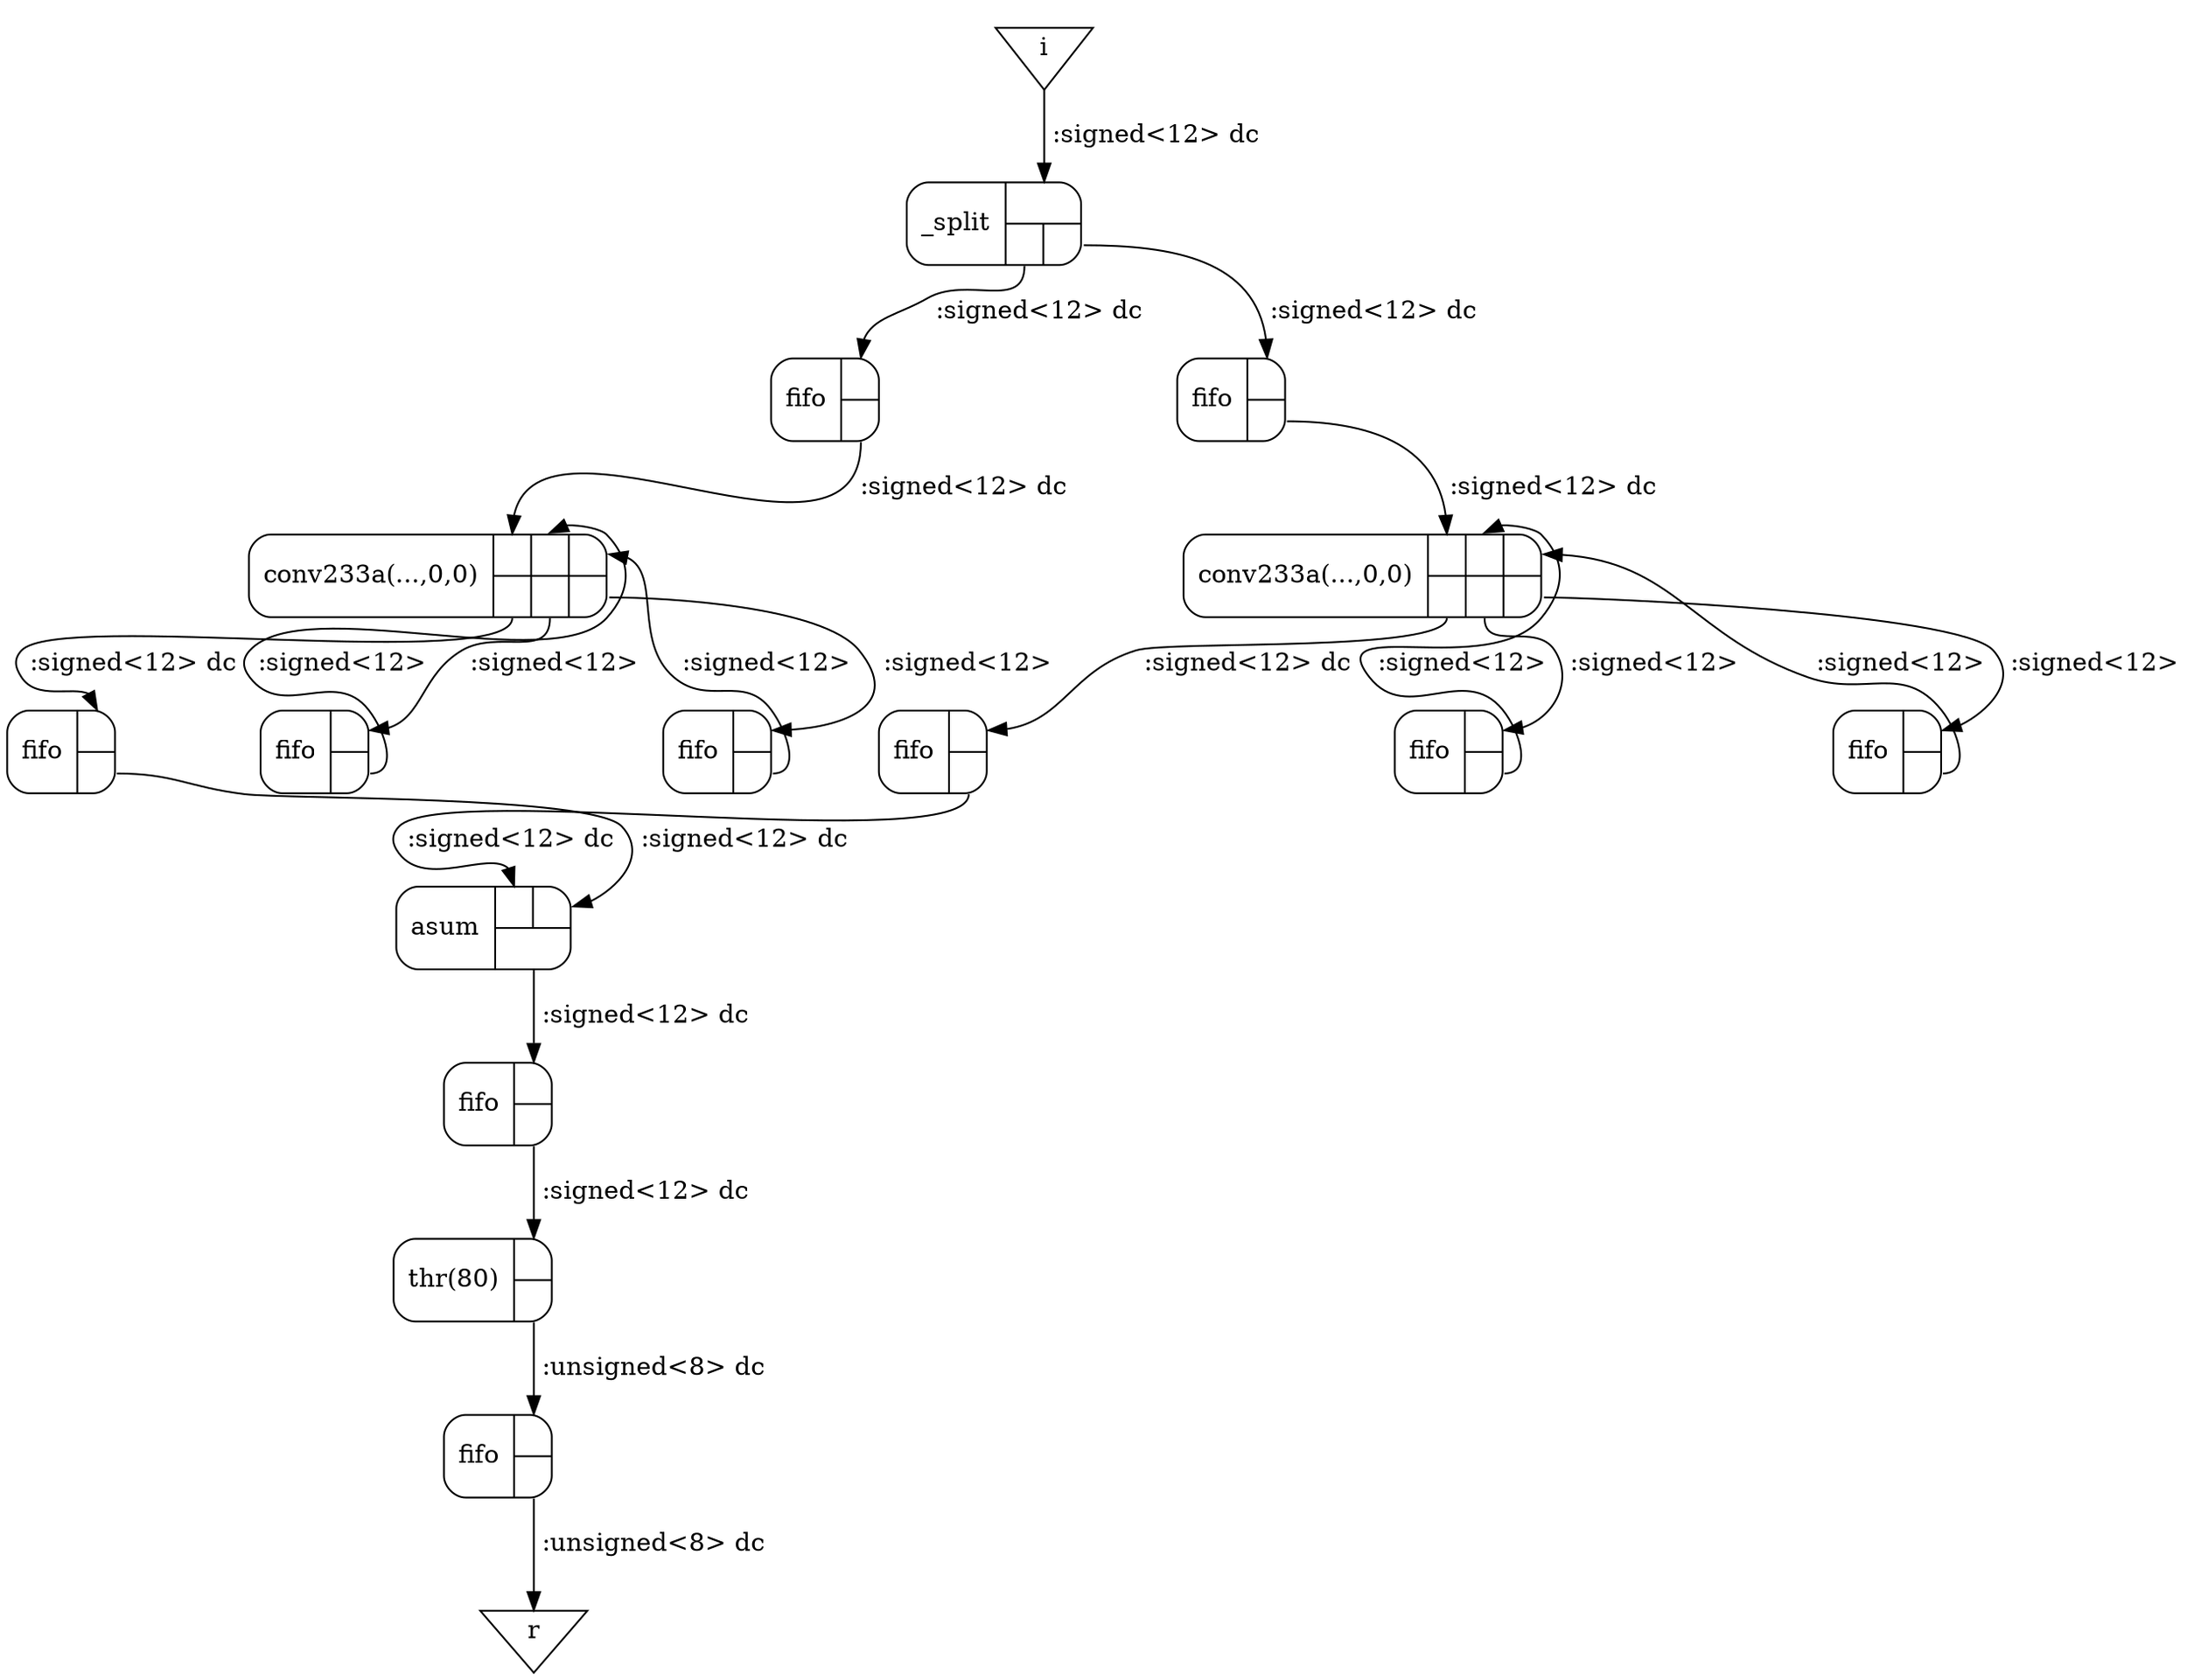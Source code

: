 digraph g {
n23 [shape=record,style=rounded,label="<id>fifo|{{<e0>}|{<s0>}}"];
n22 [shape=record,style=rounded,label="<id>fifo|{{<e0>}|{<s0>}}"];
n21 [shape=record,style=rounded,label="<id>fifo|{{<e0>}|{<s0>}}"];
n20 [shape=record,style=rounded,label="<id>fifo|{{<e0>}|{<s0>}}"];
n19 [shape=record,style=rounded,label="<id>fifo|{{<e0>}|{<s0>}}"];
n18 [shape=record,style=rounded,label="<id>fifo|{{<e0>}|{<s0>}}"];
n17 [shape=record,style=rounded,label="<id>fifo|{{<e0>}|{<s0>}}"];
n16 [shape=record,style=rounded,label="<id>fifo|{{<e0>}|{<s0>}}"];
n15 [shape=record,style=rounded,label="<id>fifo|{{<e0>}|{<s0>}}"];
n14 [shape=record,style=rounded,label="<id>fifo|{{<e0>}|{<s0>}}"];
n13 [shape=record,style=rounded,label="<id>_split|{{<e0>}|{<s0>|<s1>}}"];
n2 [shape=invtriangle,label="r"];
n1 [shape=invtriangle,label="i"];
n6 [shape=record,style=rounded,label="<id>conv233a(...,0,0)|{{<e0>|<e1>|<e2>}|{<s0>|<s1>|<s2>}}"];
n10 [shape=record,style=rounded,label="<id>conv233a(...,0,0)|{{<e0>|<e1>|<e2>}|{<s0>|<s1>|<s2>}}"];
n11 [shape=record,style=rounded,label="<id>asum|{{<e0>|<e1>}|{<s0>}}"];
n12 [shape=record,style=rounded,label="<id>thr(80)|{{<e0>}|{<s0>}}"];
n12:s0 -> n23:e0 [label=" :unsigned<8> dc"];
n23:s0 -> n2:e0 [label=" :unsigned<8> dc"];
n11:s0 -> n22:e0 [label=" :signed<12> dc"];
n22:s0 -> n12:e0 [label=" :signed<12> dc"];
n10:s0 -> n21:e0 [label=" :signed<12> dc"];
n21:s0 -> n11:e1 [label=" :signed<12> dc"];
n6:s0 -> n20:e0 [label=" :signed<12> dc"];
n20:s0 -> n11:e0 [label=" :signed<12> dc"];
n10:s2 -> n19:e0 [label=" :signed<12>"];
n19:s0 -> n10:e2 [label=" :signed<12>"];
n10:s1 -> n18:e0 [label=" :signed<12>"];
n18:s0 -> n10:e1 [label=" :signed<12>"];
n13:s0 -> n17:e0 [label=" :signed<12> dc"];
n17:s0 -> n10:e0 [label=" :signed<12> dc"];
n6:s2 -> n16:e0 [label=" :signed<12>"];
n16:s0 -> n6:e2 [label=" :signed<12>"];
n6:s1 -> n15:e0 [label=" :signed<12>"];
n15:s0 -> n6:e1 [label=" :signed<12>"];
n13:s1 -> n14:e0 [label=" :signed<12> dc"];
n14:s0 -> n6:e0 [label=" :signed<12> dc"];
n1:s0 -> n13:e0 [label=" :signed<12> dc"];
}
